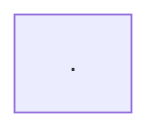 %%{init: {'theme': 'default', 'themeVariables': { 'primaryColor': '#ffffff', 'edgeColor': '#000000', 'nodeTextColor': '#000000'}}}%%

flowchart LR

.